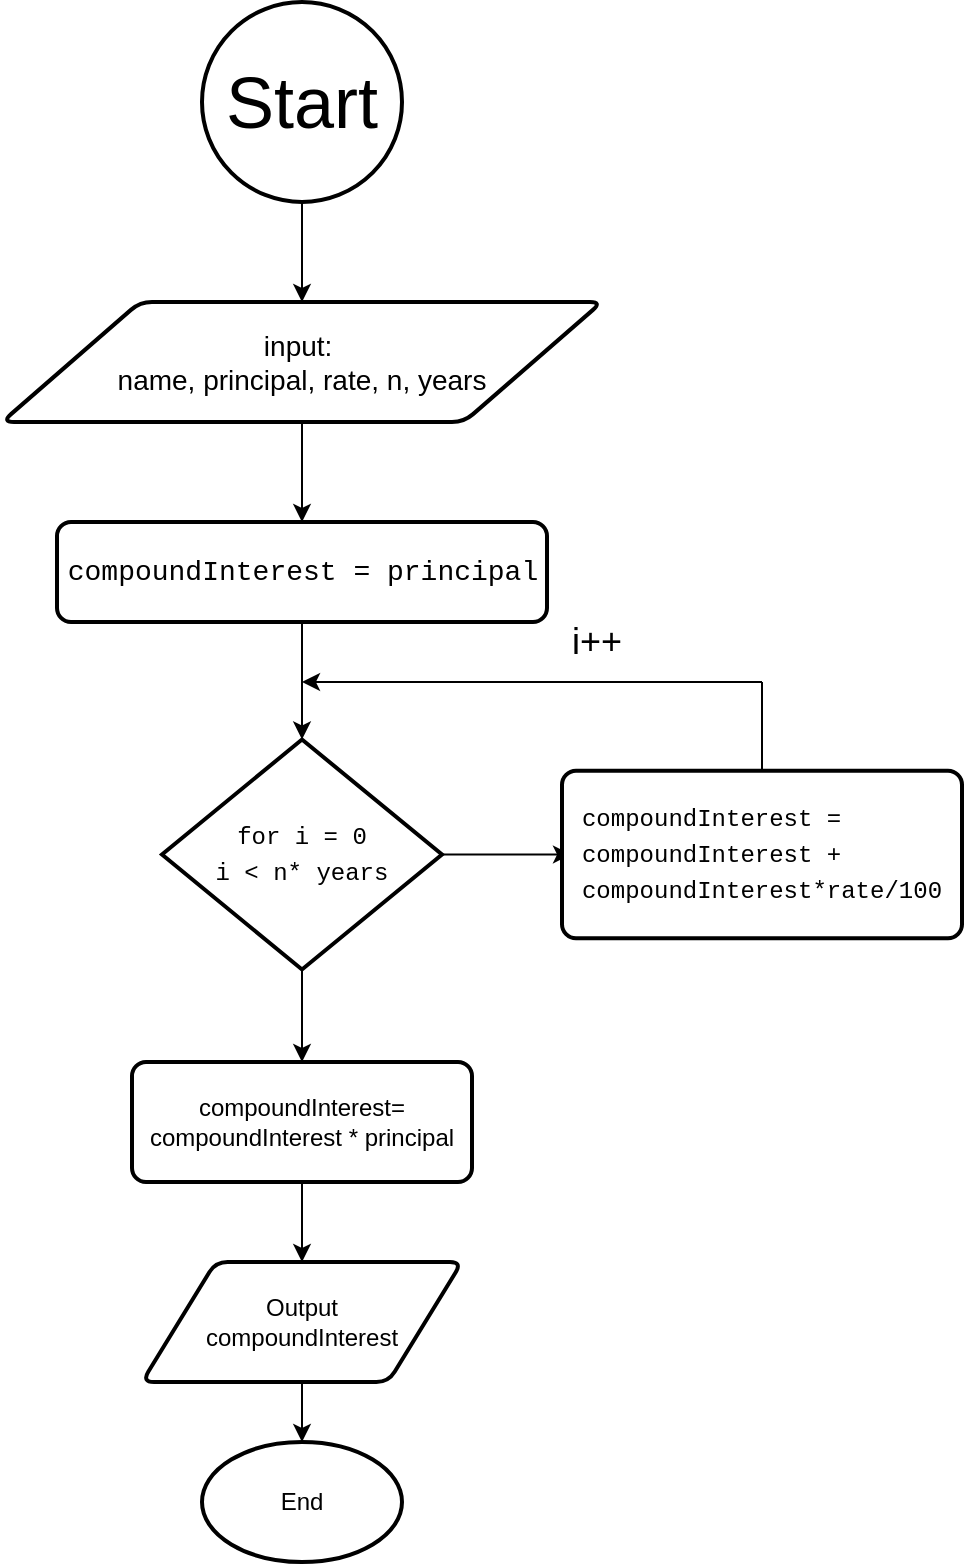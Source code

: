 <mxfile version="22.0.8" type="device">
  <diagram name="Сторінка-1" id="BejdCQVzshnCHxZ48hBA">
    <mxGraphModel dx="913" dy="632" grid="1" gridSize="10" guides="1" tooltips="1" connect="1" arrows="1" fold="1" page="1" pageScale="1" pageWidth="827" pageHeight="1169" math="0" shadow="0">
      <root>
        <mxCell id="0" />
        <mxCell id="1" parent="0" />
        <mxCell id="4Kfib8SPv4-uAzIqDYmw-11" value="" style="edgeStyle=orthogonalEdgeStyle;rounded=0;orthogonalLoop=1;jettySize=auto;html=1;" parent="1" source="4Kfib8SPv4-uAzIqDYmw-5" target="4Kfib8SPv4-uAzIqDYmw-7" edge="1">
          <mxGeometry relative="1" as="geometry" />
        </mxCell>
        <mxCell id="4Kfib8SPv4-uAzIqDYmw-5" value="&lt;font style=&quot;font-size: 36px;&quot;&gt;Start&lt;/font&gt;" style="strokeWidth=2;html=1;shape=mxgraph.flowchart.start_2;whiteSpace=wrap;" parent="1" vertex="1">
          <mxGeometry x="330" y="90" width="100" height="100" as="geometry" />
        </mxCell>
        <mxCell id="4Kfib8SPv4-uAzIqDYmw-12" value="" style="edgeStyle=orthogonalEdgeStyle;rounded=0;orthogonalLoop=1;jettySize=auto;html=1;" parent="1" source="4Kfib8SPv4-uAzIqDYmw-7" target="4Kfib8SPv4-uAzIqDYmw-8" edge="1">
          <mxGeometry relative="1" as="geometry" />
        </mxCell>
        <mxCell id="4Kfib8SPv4-uAzIqDYmw-7" value="&lt;font style=&quot;font-size: 14px;&quot;&gt;&lt;font style=&quot;border-color: var(--border-color);&quot;&gt;input:&amp;nbsp;&lt;br&gt;&lt;/font&gt;name,&amp;nbsp;principal,&amp;nbsp;rate,&amp;nbsp;n,&amp;nbsp;years&lt;/font&gt;" style="shape=parallelogram;html=1;strokeWidth=2;perimeter=parallelogramPerimeter;whiteSpace=wrap;rounded=1;arcSize=12;size=0.23;" parent="1" vertex="1">
          <mxGeometry x="230" y="240" width="300" height="60" as="geometry" />
        </mxCell>
        <mxCell id="4Kfib8SPv4-uAzIqDYmw-21" value="" style="edgeStyle=orthogonalEdgeStyle;rounded=0;orthogonalLoop=1;jettySize=auto;html=1;" parent="1" source="4Kfib8SPv4-uAzIqDYmw-8" target="4Kfib8SPv4-uAzIqDYmw-20" edge="1">
          <mxGeometry relative="1" as="geometry" />
        </mxCell>
        <mxCell id="4Kfib8SPv4-uAzIqDYmw-8" value="&lt;div style=&quot;text-align: start; font-family: Menlo, Monaco, &amp;quot;Courier New&amp;quot;, monospace; line-height: 18px;&quot;&gt;&lt;font style=&quot;font-size: 14px;&quot;&gt;compoundInterest =&amp;nbsp;principal&lt;/font&gt;&lt;/div&gt;" style="rounded=1;whiteSpace=wrap;html=1;absoluteArcSize=1;arcSize=14;strokeWidth=2;" parent="1" vertex="1">
          <mxGeometry x="257.5" y="350" width="245" height="50" as="geometry" />
        </mxCell>
        <mxCell id="4Kfib8SPv4-uAzIqDYmw-24" value="" style="edgeStyle=orthogonalEdgeStyle;rounded=0;orthogonalLoop=1;jettySize=auto;html=1;" parent="1" source="4Kfib8SPv4-uAzIqDYmw-20" edge="1">
          <mxGeometry relative="1" as="geometry">
            <mxPoint x="514.511" y="516.238" as="targetPoint" />
          </mxGeometry>
        </mxCell>
        <mxCell id="4Kfib8SPv4-uAzIqDYmw-33" value="" style="edgeStyle=orthogonalEdgeStyle;rounded=0;orthogonalLoop=1;jettySize=auto;html=1;" parent="1" source="4Kfib8SPv4-uAzIqDYmw-20" target="4Kfib8SPv4-uAzIqDYmw-32" edge="1">
          <mxGeometry x="0.135" y="20" relative="1" as="geometry">
            <mxPoint as="offset" />
          </mxGeometry>
        </mxCell>
        <mxCell id="4Kfib8SPv4-uAzIqDYmw-20" value="&lt;div style=&quot;font-family: Menlo, Monaco, &amp;quot;Courier New&amp;quot;, monospace; line-height: 18px;&quot;&gt;&lt;font style=&quot;font-size: 12px;&quot;&gt;for i = 0&lt;/font&gt;&lt;/div&gt;&lt;div style=&quot;font-family: Menlo, Monaco, &amp;quot;Courier New&amp;quot;, monospace; line-height: 18px;&quot;&gt;i &amp;lt; n* years&lt;/div&gt;" style="strokeWidth=2;html=1;shape=mxgraph.flowchart.decision;whiteSpace=wrap;align=center;" parent="1" vertex="1">
          <mxGeometry x="310" y="458.75" width="140" height="115" as="geometry" />
        </mxCell>
        <mxCell id="4Kfib8SPv4-uAzIqDYmw-29" value="" style="endArrow=classic;html=1;rounded=0;" parent="1" edge="1">
          <mxGeometry width="50" height="50" relative="1" as="geometry">
            <mxPoint x="610" y="430" as="sourcePoint" />
            <mxPoint x="380" y="430" as="targetPoint" />
          </mxGeometry>
        </mxCell>
        <mxCell id="4Kfib8SPv4-uAzIqDYmw-31" value="&lt;font style=&quot;font-size: 18px;&quot;&gt;i++&lt;/font&gt;" style="edgeLabel;html=1;align=center;verticalAlign=middle;resizable=0;points=[];" parent="4Kfib8SPv4-uAzIqDYmw-29" vertex="1" connectable="0">
          <mxGeometry x="-0.344" y="3" relative="1" as="geometry">
            <mxPoint x="-8" y="-23" as="offset" />
          </mxGeometry>
        </mxCell>
        <mxCell id="4Kfib8SPv4-uAzIqDYmw-30" value="" style="endArrow=none;html=1;rounded=0;exitX=0.5;exitY=0;exitDx=0;exitDy=0;" parent="1" source="4Kfib8SPv4-uAzIqDYmw-39" edge="1">
          <mxGeometry width="50" height="50" relative="1" as="geometry">
            <mxPoint x="630" y="477.5" as="sourcePoint" />
            <mxPoint x="610" y="430" as="targetPoint" />
            <Array as="points">
              <mxPoint x="610" y="460" />
            </Array>
          </mxGeometry>
        </mxCell>
        <mxCell id="4Kfib8SPv4-uAzIqDYmw-35" value="" style="edgeStyle=orthogonalEdgeStyle;rounded=0;orthogonalLoop=1;jettySize=auto;html=1;" parent="1" source="4Kfib8SPv4-uAzIqDYmw-32" target="4Kfib8SPv4-uAzIqDYmw-34" edge="1">
          <mxGeometry relative="1" as="geometry" />
        </mxCell>
        <mxCell id="4Kfib8SPv4-uAzIqDYmw-32" value="compoundInterest=&lt;br&gt;compoundInterest * principal" style="rounded=1;whiteSpace=wrap;html=1;absoluteArcSize=1;arcSize=14;strokeWidth=2;" parent="1" vertex="1">
          <mxGeometry x="295" y="620" width="170" height="60" as="geometry" />
        </mxCell>
        <mxCell id="4Kfib8SPv4-uAzIqDYmw-37" value="" style="edgeStyle=orthogonalEdgeStyle;rounded=0;orthogonalLoop=1;jettySize=auto;html=1;" parent="1" source="4Kfib8SPv4-uAzIqDYmw-34" target="4Kfib8SPv4-uAzIqDYmw-36" edge="1">
          <mxGeometry relative="1" as="geometry" />
        </mxCell>
        <mxCell id="4Kfib8SPv4-uAzIqDYmw-34" value="Output&lt;br&gt;compoundInterest" style="shape=parallelogram;html=1;strokeWidth=2;perimeter=parallelogramPerimeter;whiteSpace=wrap;rounded=1;arcSize=12;size=0.23;" parent="1" vertex="1">
          <mxGeometry x="300" y="720" width="160" height="60" as="geometry" />
        </mxCell>
        <mxCell id="4Kfib8SPv4-uAzIqDYmw-36" value="End" style="strokeWidth=2;html=1;shape=mxgraph.flowchart.start_1;whiteSpace=wrap;" parent="1" vertex="1">
          <mxGeometry x="330" y="810" width="100" height="60" as="geometry" />
        </mxCell>
        <mxCell id="4Kfib8SPv4-uAzIqDYmw-39" value="&lt;div style=&quot;border-color: var(--border-color); text-align: start; font-family: Menlo, Monaco, &amp;quot;Courier New&amp;quot;, monospace; line-height: 18px;&quot;&gt;compoundInterest =&amp;nbsp;&lt;/div&gt;&lt;div style=&quot;border-color: var(--border-color); text-align: start; font-family: Menlo, Monaco, &amp;quot;Courier New&amp;quot;, monospace; line-height: 18px;&quot;&gt;compoundInterest +&lt;/div&gt;&lt;div style=&quot;border-color: var(--border-color); text-align: start; font-family: Menlo, Monaco, &amp;quot;Courier New&amp;quot;, monospace; line-height: 18px;&quot;&gt;compoundInterest*rate/100&lt;/div&gt;" style="rounded=1;whiteSpace=wrap;html=1;absoluteArcSize=1;arcSize=14;strokeWidth=2;" parent="1" vertex="1">
          <mxGeometry x="510" y="474.38" width="200" height="83.75" as="geometry" />
        </mxCell>
      </root>
    </mxGraphModel>
  </diagram>
</mxfile>

